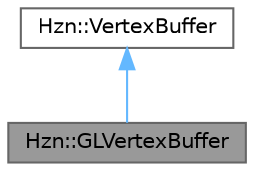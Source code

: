 digraph "Hzn::GLVertexBuffer"
{
 // LATEX_PDF_SIZE
  bgcolor="transparent";
  edge [fontname=Helvetica,fontsize=10,labelfontname=Helvetica,labelfontsize=10];
  node [fontname=Helvetica,fontsize=10,shape=box,height=0.2,width=0.4];
  Node1 [label="Hzn::GLVertexBuffer",height=0.2,width=0.4,color="gray40", fillcolor="grey60", style="filled", fontcolor="black",tooltip=" "];
  Node2 -> Node1 [dir="back",color="steelblue1",style="solid"];
  Node2 [label="Hzn::VertexBuffer",height=0.2,width=0.4,color="gray40", fillcolor="white", style="filled",URL="$class_hzn_1_1_vertex_buffer.html",tooltip="Vertex Buffer is essentially a list of vertices. Each Vertex has Attributes such as position (where i..."];
}
